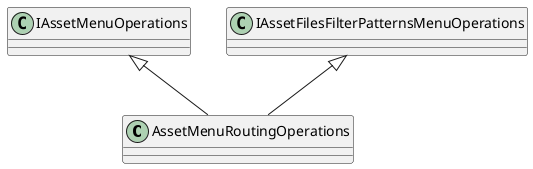 @startuml
class AssetMenuRoutingOperations {
}
IAssetMenuOperations <|-- AssetMenuRoutingOperations
IAssetFilesFilterPatternsMenuOperations <|-- AssetMenuRoutingOperations
@enduml
